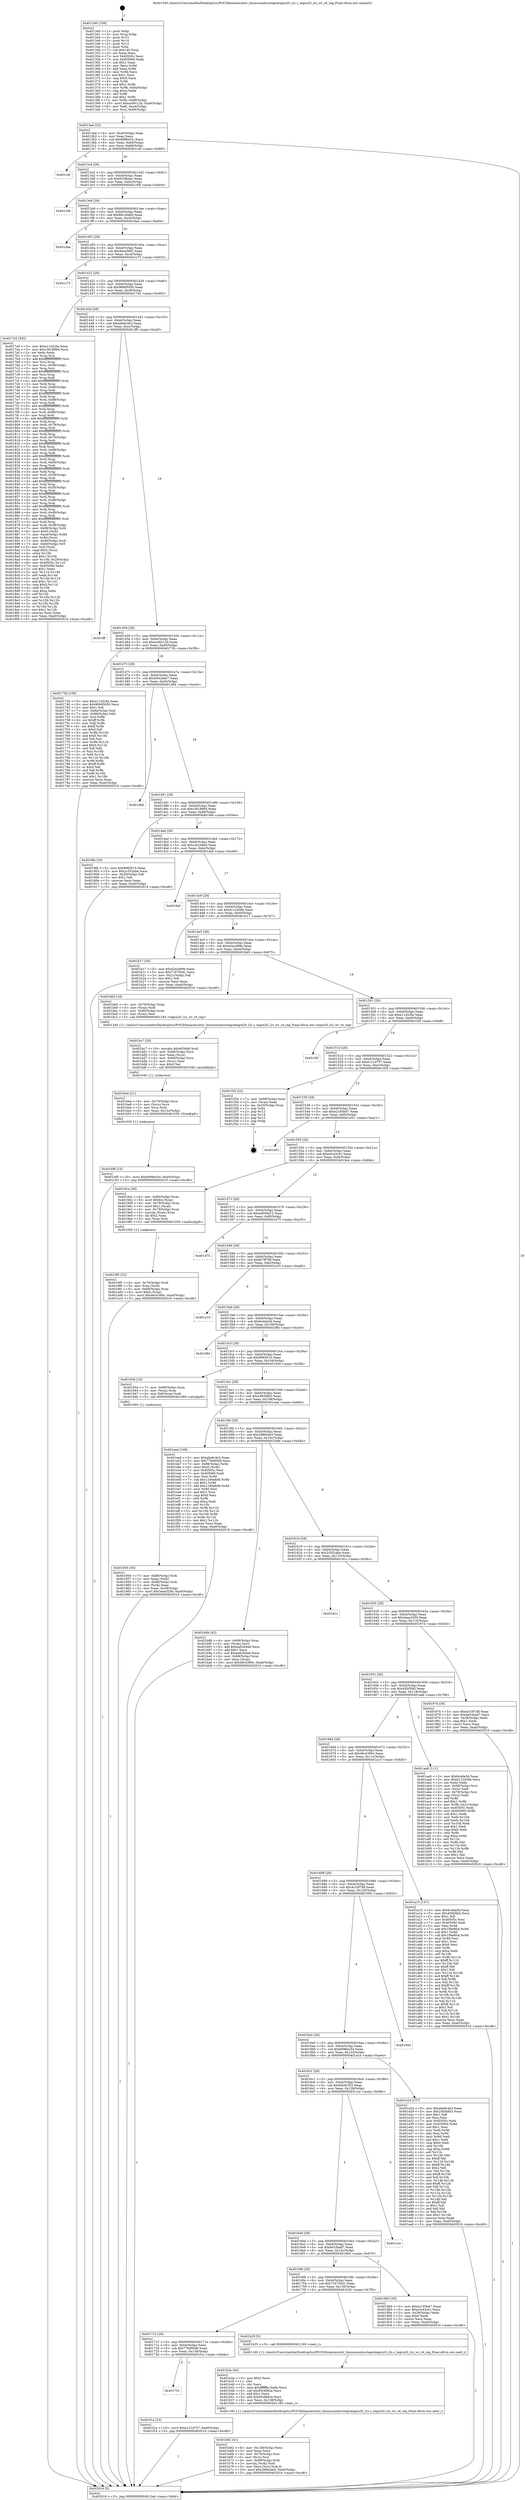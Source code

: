 digraph "0x401340" {
  label = "0x401340 (/mnt/c/Users/mathe/Desktop/tcc/POCII/binaries/extr_linuxsoundsoctegrategra20_i2s.c_tegra20_i2s_wr_rd_reg_Final-ollvm.out::main(0))"
  labelloc = "t"
  node[shape=record]

  Entry [label="",width=0.3,height=0.3,shape=circle,fillcolor=black,style=filled]
  "0x4013ad" [label="{
     0x4013ad [32]\l
     | [instrs]\l
     &nbsp;&nbsp;0x4013ad \<+6\>: mov -0xa0(%rbp),%eax\l
     &nbsp;&nbsp;0x4013b3 \<+2\>: mov %eax,%ecx\l
     &nbsp;&nbsp;0x4013b5 \<+6\>: sub $0x80f6e52c,%ecx\l
     &nbsp;&nbsp;0x4013bb \<+6\>: mov %eax,-0xb4(%rbp)\l
     &nbsp;&nbsp;0x4013c1 \<+6\>: mov %ecx,-0xb8(%rbp)\l
     &nbsp;&nbsp;0x4013c7 \<+6\>: je 0000000000401c4f \<main+0x90f\>\l
  }"]
  "0x401c4f" [label="{
     0x401c4f\l
  }", style=dashed]
  "0x4013cd" [label="{
     0x4013cd [28]\l
     | [instrs]\l
     &nbsp;&nbsp;0x4013cd \<+5\>: jmp 00000000004013d2 \<main+0x92\>\l
     &nbsp;&nbsp;0x4013d2 \<+6\>: mov -0xb4(%rbp),%eax\l
     &nbsp;&nbsp;0x4013d8 \<+5\>: sub $0x833fbdac,%eax\l
     &nbsp;&nbsp;0x4013dd \<+6\>: mov %eax,-0xbc(%rbp)\l
     &nbsp;&nbsp;0x4013e3 \<+6\>: je 0000000000401c08 \<main+0x8c8\>\l
  }"]
  Exit [label="",width=0.3,height=0.3,shape=circle,fillcolor=black,style=filled,peripheries=2]
  "0x401c08" [label="{
     0x401c08\l
  }", style=dashed]
  "0x4013e9" [label="{
     0x4013e9 [28]\l
     | [instrs]\l
     &nbsp;&nbsp;0x4013e9 \<+5\>: jmp 00000000004013ee \<main+0xae\>\l
     &nbsp;&nbsp;0x4013ee \<+6\>: mov -0xb4(%rbp),%eax\l
     &nbsp;&nbsp;0x4013f4 \<+5\>: sub $0x8bc3d4d5,%eax\l
     &nbsp;&nbsp;0x4013f9 \<+6\>: mov %eax,-0xc0(%rbp)\l
     &nbsp;&nbsp;0x4013ff \<+6\>: je 0000000000401dae \<main+0xa6e\>\l
  }"]
  "0x401731" [label="{
     0x401731\l
  }", style=dashed]
  "0x401dae" [label="{
     0x401dae\l
  }", style=dashed]
  "0x401405" [label="{
     0x401405 [28]\l
     | [instrs]\l
     &nbsp;&nbsp;0x401405 \<+5\>: jmp 000000000040140a \<main+0xca\>\l
     &nbsp;&nbsp;0x40140a \<+6\>: mov -0xb4(%rbp),%eax\l
     &nbsp;&nbsp;0x401410 \<+5\>: sub $0x8eea56f2,%eax\l
     &nbsp;&nbsp;0x401415 \<+6\>: mov %eax,-0xc4(%rbp)\l
     &nbsp;&nbsp;0x40141b \<+6\>: je 0000000000401c73 \<main+0x933\>\l
  }"]
  "0x401f1a" [label="{
     0x401f1a [15]\l
     | [instrs]\l
     &nbsp;&nbsp;0x401f1a \<+10\>: movl $0xe121d757,-0xa0(%rbp)\l
     &nbsp;&nbsp;0x401f24 \<+5\>: jmp 0000000000402016 \<main+0xcd6\>\l
  }"]
  "0x401c73" [label="{
     0x401c73\l
  }", style=dashed]
  "0x401421" [label="{
     0x401421 [28]\l
     | [instrs]\l
     &nbsp;&nbsp;0x401421 \<+5\>: jmp 0000000000401426 \<main+0xe6\>\l
     &nbsp;&nbsp;0x401426 \<+6\>: mov -0xb4(%rbp),%eax\l
     &nbsp;&nbsp;0x40142c \<+5\>: sub $0x96995050,%eax\l
     &nbsp;&nbsp;0x401431 \<+6\>: mov %eax,-0xc8(%rbp)\l
     &nbsp;&nbsp;0x401437 \<+6\>: je 00000000004017a5 \<main+0x465\>\l
  }"]
  "0x401bf9" [label="{
     0x401bf9 [15]\l
     | [instrs]\l
     &nbsp;&nbsp;0x401bf9 \<+10\>: movl $0x6096ec54,-0xa0(%rbp)\l
     &nbsp;&nbsp;0x401c03 \<+5\>: jmp 0000000000402016 \<main+0xcd6\>\l
  }"]
  "0x4017a5" [label="{
     0x4017a5 [345]\l
     | [instrs]\l
     &nbsp;&nbsp;0x4017a5 \<+5\>: mov $0xe11d22fa,%eax\l
     &nbsp;&nbsp;0x4017aa \<+5\>: mov $0xc3618994,%ecx\l
     &nbsp;&nbsp;0x4017af \<+2\>: xor %edx,%edx\l
     &nbsp;&nbsp;0x4017b1 \<+3\>: mov %rsp,%rsi\l
     &nbsp;&nbsp;0x4017b4 \<+4\>: add $0xfffffffffffffff0,%rsi\l
     &nbsp;&nbsp;0x4017b8 \<+3\>: mov %rsi,%rsp\l
     &nbsp;&nbsp;0x4017bb \<+7\>: mov %rsi,-0x98(%rbp)\l
     &nbsp;&nbsp;0x4017c2 \<+3\>: mov %rsp,%rsi\l
     &nbsp;&nbsp;0x4017c5 \<+4\>: add $0xfffffffffffffff0,%rsi\l
     &nbsp;&nbsp;0x4017c9 \<+3\>: mov %rsi,%rsp\l
     &nbsp;&nbsp;0x4017cc \<+3\>: mov %rsp,%rdi\l
     &nbsp;&nbsp;0x4017cf \<+4\>: add $0xfffffffffffffff0,%rdi\l
     &nbsp;&nbsp;0x4017d3 \<+3\>: mov %rdi,%rsp\l
     &nbsp;&nbsp;0x4017d6 \<+7\>: mov %rdi,-0x90(%rbp)\l
     &nbsp;&nbsp;0x4017dd \<+3\>: mov %rsp,%rdi\l
     &nbsp;&nbsp;0x4017e0 \<+4\>: add $0xfffffffffffffff0,%rdi\l
     &nbsp;&nbsp;0x4017e4 \<+3\>: mov %rdi,%rsp\l
     &nbsp;&nbsp;0x4017e7 \<+7\>: mov %rdi,-0x88(%rbp)\l
     &nbsp;&nbsp;0x4017ee \<+3\>: mov %rsp,%rdi\l
     &nbsp;&nbsp;0x4017f1 \<+4\>: add $0xfffffffffffffff0,%rdi\l
     &nbsp;&nbsp;0x4017f5 \<+3\>: mov %rdi,%rsp\l
     &nbsp;&nbsp;0x4017f8 \<+4\>: mov %rdi,-0x80(%rbp)\l
     &nbsp;&nbsp;0x4017fc \<+3\>: mov %rsp,%rdi\l
     &nbsp;&nbsp;0x4017ff \<+4\>: add $0xfffffffffffffff0,%rdi\l
     &nbsp;&nbsp;0x401803 \<+3\>: mov %rdi,%rsp\l
     &nbsp;&nbsp;0x401806 \<+4\>: mov %rdi,-0x78(%rbp)\l
     &nbsp;&nbsp;0x40180a \<+3\>: mov %rsp,%rdi\l
     &nbsp;&nbsp;0x40180d \<+4\>: add $0xfffffffffffffff0,%rdi\l
     &nbsp;&nbsp;0x401811 \<+3\>: mov %rdi,%rsp\l
     &nbsp;&nbsp;0x401814 \<+4\>: mov %rdi,-0x70(%rbp)\l
     &nbsp;&nbsp;0x401818 \<+3\>: mov %rsp,%rdi\l
     &nbsp;&nbsp;0x40181b \<+4\>: add $0xfffffffffffffff0,%rdi\l
     &nbsp;&nbsp;0x40181f \<+3\>: mov %rdi,%rsp\l
     &nbsp;&nbsp;0x401822 \<+4\>: mov %rdi,-0x68(%rbp)\l
     &nbsp;&nbsp;0x401826 \<+3\>: mov %rsp,%rdi\l
     &nbsp;&nbsp;0x401829 \<+4\>: add $0xfffffffffffffff0,%rdi\l
     &nbsp;&nbsp;0x40182d \<+3\>: mov %rdi,%rsp\l
     &nbsp;&nbsp;0x401830 \<+4\>: mov %rdi,-0x60(%rbp)\l
     &nbsp;&nbsp;0x401834 \<+3\>: mov %rsp,%rdi\l
     &nbsp;&nbsp;0x401837 \<+4\>: add $0xfffffffffffffff0,%rdi\l
     &nbsp;&nbsp;0x40183b \<+3\>: mov %rdi,%rsp\l
     &nbsp;&nbsp;0x40183e \<+4\>: mov %rdi,-0x58(%rbp)\l
     &nbsp;&nbsp;0x401842 \<+3\>: mov %rsp,%rdi\l
     &nbsp;&nbsp;0x401845 \<+4\>: add $0xfffffffffffffff0,%rdi\l
     &nbsp;&nbsp;0x401849 \<+3\>: mov %rdi,%rsp\l
     &nbsp;&nbsp;0x40184c \<+4\>: mov %rdi,-0x50(%rbp)\l
     &nbsp;&nbsp;0x401850 \<+3\>: mov %rsp,%rdi\l
     &nbsp;&nbsp;0x401853 \<+4\>: add $0xfffffffffffffff0,%rdi\l
     &nbsp;&nbsp;0x401857 \<+3\>: mov %rdi,%rsp\l
     &nbsp;&nbsp;0x40185a \<+4\>: mov %rdi,-0x48(%rbp)\l
     &nbsp;&nbsp;0x40185e \<+3\>: mov %rsp,%rdi\l
     &nbsp;&nbsp;0x401861 \<+4\>: add $0xfffffffffffffff0,%rdi\l
     &nbsp;&nbsp;0x401865 \<+3\>: mov %rdi,%rsp\l
     &nbsp;&nbsp;0x401868 \<+4\>: mov %rdi,-0x40(%rbp)\l
     &nbsp;&nbsp;0x40186c \<+3\>: mov %rsp,%rdi\l
     &nbsp;&nbsp;0x40186f \<+4\>: add $0xfffffffffffffff0,%rdi\l
     &nbsp;&nbsp;0x401873 \<+3\>: mov %rdi,%rsp\l
     &nbsp;&nbsp;0x401876 \<+4\>: mov %rdi,-0x38(%rbp)\l
     &nbsp;&nbsp;0x40187a \<+7\>: mov -0x98(%rbp),%rdi\l
     &nbsp;&nbsp;0x401881 \<+6\>: movl $0x0,(%rdi)\l
     &nbsp;&nbsp;0x401887 \<+7\>: mov -0xa4(%rbp),%r8d\l
     &nbsp;&nbsp;0x40188e \<+3\>: mov %r8d,(%rsi)\l
     &nbsp;&nbsp;0x401891 \<+7\>: mov -0x90(%rbp),%rdi\l
     &nbsp;&nbsp;0x401898 \<+7\>: mov -0xb0(%rbp),%r9\l
     &nbsp;&nbsp;0x40189f \<+3\>: mov %r9,(%rdi)\l
     &nbsp;&nbsp;0x4018a2 \<+3\>: cmpl $0x2,(%rsi)\l
     &nbsp;&nbsp;0x4018a5 \<+4\>: setne %r10b\l
     &nbsp;&nbsp;0x4018a9 \<+4\>: and $0x1,%r10b\l
     &nbsp;&nbsp;0x4018ad \<+4\>: mov %r10b,-0x29(%rbp)\l
     &nbsp;&nbsp;0x4018b1 \<+8\>: mov 0x40505c,%r11d\l
     &nbsp;&nbsp;0x4018b9 \<+7\>: mov 0x405060,%ebx\l
     &nbsp;&nbsp;0x4018c0 \<+3\>: sub $0x1,%edx\l
     &nbsp;&nbsp;0x4018c3 \<+3\>: mov %r11d,%r14d\l
     &nbsp;&nbsp;0x4018c6 \<+3\>: add %edx,%r14d\l
     &nbsp;&nbsp;0x4018c9 \<+4\>: imul %r14d,%r11d\l
     &nbsp;&nbsp;0x4018cd \<+4\>: and $0x1,%r11d\l
     &nbsp;&nbsp;0x4018d1 \<+4\>: cmp $0x0,%r11d\l
     &nbsp;&nbsp;0x4018d5 \<+4\>: sete %r10b\l
     &nbsp;&nbsp;0x4018d9 \<+3\>: cmp $0xa,%ebx\l
     &nbsp;&nbsp;0x4018dc \<+4\>: setl %r15b\l
     &nbsp;&nbsp;0x4018e0 \<+3\>: mov %r10b,%r12b\l
     &nbsp;&nbsp;0x4018e3 \<+3\>: and %r15b,%r12b\l
     &nbsp;&nbsp;0x4018e6 \<+3\>: xor %r15b,%r10b\l
     &nbsp;&nbsp;0x4018e9 \<+3\>: or %r10b,%r12b\l
     &nbsp;&nbsp;0x4018ec \<+4\>: test $0x1,%r12b\l
     &nbsp;&nbsp;0x4018f0 \<+3\>: cmovne %ecx,%eax\l
     &nbsp;&nbsp;0x4018f3 \<+6\>: mov %eax,-0xa0(%rbp)\l
     &nbsp;&nbsp;0x4018f9 \<+5\>: jmp 0000000000402016 \<main+0xcd6\>\l
  }"]
  "0x40143d" [label="{
     0x40143d [28]\l
     | [instrs]\l
     &nbsp;&nbsp;0x40143d \<+5\>: jmp 0000000000401442 \<main+0x102\>\l
     &nbsp;&nbsp;0x401442 \<+6\>: mov -0xb4(%rbp),%eax\l
     &nbsp;&nbsp;0x401448 \<+5\>: sub $0xabe6c4e3,%eax\l
     &nbsp;&nbsp;0x40144d \<+6\>: mov %eax,-0xcc(%rbp)\l
     &nbsp;&nbsp;0x401453 \<+6\>: je 0000000000401fff \<main+0xcbf\>\l
  }"]
  "0x401be4" [label="{
     0x401be4 [21]\l
     | [instrs]\l
     &nbsp;&nbsp;0x401be4 \<+4\>: mov -0x70(%rbp),%rcx\l
     &nbsp;&nbsp;0x401be8 \<+3\>: mov (%rcx),%rcx\l
     &nbsp;&nbsp;0x401beb \<+3\>: mov %rcx,%rdi\l
     &nbsp;&nbsp;0x401bee \<+6\>: mov %eax,-0x13c(%rbp)\l
     &nbsp;&nbsp;0x401bf4 \<+5\>: call 0000000000401030 \<free@plt\>\l
     | [calls]\l
     &nbsp;&nbsp;0x401030 \{1\} (unknown)\l
  }"]
  "0x401fff" [label="{
     0x401fff\l
  }", style=dashed]
  "0x401459" [label="{
     0x401459 [28]\l
     | [instrs]\l
     &nbsp;&nbsp;0x401459 \<+5\>: jmp 000000000040145e \<main+0x11e\>\l
     &nbsp;&nbsp;0x40145e \<+6\>: mov -0xb4(%rbp),%eax\l
     &nbsp;&nbsp;0x401464 \<+5\>: sub $0xacd0c12b,%eax\l
     &nbsp;&nbsp;0x401469 \<+6\>: mov %eax,-0xd0(%rbp)\l
     &nbsp;&nbsp;0x40146f \<+6\>: je 000000000040173b \<main+0x3fb\>\l
  }"]
  "0x401bc7" [label="{
     0x401bc7 [29]\l
     | [instrs]\l
     &nbsp;&nbsp;0x401bc7 \<+10\>: movabs $0x4030d6,%rdi\l
     &nbsp;&nbsp;0x401bd1 \<+4\>: mov -0x60(%rbp),%rcx\l
     &nbsp;&nbsp;0x401bd5 \<+2\>: mov %eax,(%rcx)\l
     &nbsp;&nbsp;0x401bd7 \<+4\>: mov -0x60(%rbp),%rcx\l
     &nbsp;&nbsp;0x401bdb \<+2\>: mov (%rcx),%esi\l
     &nbsp;&nbsp;0x401bdd \<+2\>: mov $0x0,%al\l
     &nbsp;&nbsp;0x401bdf \<+5\>: call 0000000000401040 \<printf@plt\>\l
     | [calls]\l
     &nbsp;&nbsp;0x401040 \{1\} (unknown)\l
  }"]
  "0x40173b" [label="{
     0x40173b [106]\l
     | [instrs]\l
     &nbsp;&nbsp;0x40173b \<+5\>: mov $0xe11d22fa,%eax\l
     &nbsp;&nbsp;0x401740 \<+5\>: mov $0x96995050,%ecx\l
     &nbsp;&nbsp;0x401745 \<+2\>: mov $0x1,%dl\l
     &nbsp;&nbsp;0x401747 \<+7\>: mov -0x9a(%rbp),%sil\l
     &nbsp;&nbsp;0x40174e \<+7\>: mov -0x99(%rbp),%dil\l
     &nbsp;&nbsp;0x401755 \<+3\>: mov %sil,%r8b\l
     &nbsp;&nbsp;0x401758 \<+4\>: xor $0xff,%r8b\l
     &nbsp;&nbsp;0x40175c \<+3\>: mov %dil,%r9b\l
     &nbsp;&nbsp;0x40175f \<+4\>: xor $0xff,%r9b\l
     &nbsp;&nbsp;0x401763 \<+3\>: xor $0x0,%dl\l
     &nbsp;&nbsp;0x401766 \<+3\>: mov %r8b,%r10b\l
     &nbsp;&nbsp;0x401769 \<+4\>: and $0x0,%r10b\l
     &nbsp;&nbsp;0x40176d \<+3\>: and %dl,%sil\l
     &nbsp;&nbsp;0x401770 \<+3\>: mov %r9b,%r11b\l
     &nbsp;&nbsp;0x401773 \<+4\>: and $0x0,%r11b\l
     &nbsp;&nbsp;0x401777 \<+3\>: and %dl,%dil\l
     &nbsp;&nbsp;0x40177a \<+3\>: or %sil,%r10b\l
     &nbsp;&nbsp;0x40177d \<+3\>: or %dil,%r11b\l
     &nbsp;&nbsp;0x401780 \<+3\>: xor %r11b,%r10b\l
     &nbsp;&nbsp;0x401783 \<+3\>: or %r9b,%r8b\l
     &nbsp;&nbsp;0x401786 \<+4\>: xor $0xff,%r8b\l
     &nbsp;&nbsp;0x40178a \<+3\>: or $0x0,%dl\l
     &nbsp;&nbsp;0x40178d \<+3\>: and %dl,%r8b\l
     &nbsp;&nbsp;0x401790 \<+3\>: or %r8b,%r10b\l
     &nbsp;&nbsp;0x401793 \<+4\>: test $0x1,%r10b\l
     &nbsp;&nbsp;0x401797 \<+3\>: cmovne %ecx,%eax\l
     &nbsp;&nbsp;0x40179a \<+6\>: mov %eax,-0xa0(%rbp)\l
     &nbsp;&nbsp;0x4017a0 \<+5\>: jmp 0000000000402016 \<main+0xcd6\>\l
  }"]
  "0x401475" [label="{
     0x401475 [28]\l
     | [instrs]\l
     &nbsp;&nbsp;0x401475 \<+5\>: jmp 000000000040147a \<main+0x13a\>\l
     &nbsp;&nbsp;0x40147a \<+6\>: mov -0xb4(%rbp),%eax\l
     &nbsp;&nbsp;0x401480 \<+5\>: sub $0xb942dee7,%eax\l
     &nbsp;&nbsp;0x401485 \<+6\>: mov %eax,-0xd4(%rbp)\l
     &nbsp;&nbsp;0x40148b \<+6\>: je 0000000000401d84 \<main+0xa44\>\l
  }"]
  "0x402016" [label="{
     0x402016 [5]\l
     | [instrs]\l
     &nbsp;&nbsp;0x402016 \<+5\>: jmp 00000000004013ad \<main+0x6d\>\l
  }"]
  "0x401340" [label="{
     0x401340 [109]\l
     | [instrs]\l
     &nbsp;&nbsp;0x401340 \<+1\>: push %rbp\l
     &nbsp;&nbsp;0x401341 \<+3\>: mov %rsp,%rbp\l
     &nbsp;&nbsp;0x401344 \<+2\>: push %r15\l
     &nbsp;&nbsp;0x401346 \<+2\>: push %r14\l
     &nbsp;&nbsp;0x401348 \<+2\>: push %r12\l
     &nbsp;&nbsp;0x40134a \<+1\>: push %rbx\l
     &nbsp;&nbsp;0x40134b \<+7\>: sub $0x140,%rsp\l
     &nbsp;&nbsp;0x401352 \<+2\>: xor %eax,%eax\l
     &nbsp;&nbsp;0x401354 \<+7\>: mov 0x40505c,%ecx\l
     &nbsp;&nbsp;0x40135b \<+7\>: mov 0x405060,%edx\l
     &nbsp;&nbsp;0x401362 \<+3\>: sub $0x1,%eax\l
     &nbsp;&nbsp;0x401365 \<+3\>: mov %ecx,%r8d\l
     &nbsp;&nbsp;0x401368 \<+3\>: add %eax,%r8d\l
     &nbsp;&nbsp;0x40136b \<+4\>: imul %r8d,%ecx\l
     &nbsp;&nbsp;0x40136f \<+3\>: and $0x1,%ecx\l
     &nbsp;&nbsp;0x401372 \<+3\>: cmp $0x0,%ecx\l
     &nbsp;&nbsp;0x401375 \<+4\>: sete %r9b\l
     &nbsp;&nbsp;0x401379 \<+4\>: and $0x1,%r9b\l
     &nbsp;&nbsp;0x40137d \<+7\>: mov %r9b,-0x9a(%rbp)\l
     &nbsp;&nbsp;0x401384 \<+3\>: cmp $0xa,%edx\l
     &nbsp;&nbsp;0x401387 \<+4\>: setl %r9b\l
     &nbsp;&nbsp;0x40138b \<+4\>: and $0x1,%r9b\l
     &nbsp;&nbsp;0x40138f \<+7\>: mov %r9b,-0x99(%rbp)\l
     &nbsp;&nbsp;0x401396 \<+10\>: movl $0xacd0c12b,-0xa0(%rbp)\l
     &nbsp;&nbsp;0x4013a0 \<+6\>: mov %edi,-0xa4(%rbp)\l
     &nbsp;&nbsp;0x4013a6 \<+7\>: mov %rsi,-0xb0(%rbp)\l
  }"]
  "0x401b62" [label="{
     0x401b62 [41]\l
     | [instrs]\l
     &nbsp;&nbsp;0x401b62 \<+6\>: mov -0x138(%rbp),%ecx\l
     &nbsp;&nbsp;0x401b68 \<+3\>: imul %eax,%ecx\l
     &nbsp;&nbsp;0x401b6b \<+4\>: mov -0x70(%rbp),%rsi\l
     &nbsp;&nbsp;0x401b6f \<+3\>: mov (%rsi),%rsi\l
     &nbsp;&nbsp;0x401b72 \<+4\>: mov -0x68(%rbp),%rdi\l
     &nbsp;&nbsp;0x401b76 \<+3\>: movslq (%rdi),%rdi\l
     &nbsp;&nbsp;0x401b79 \<+3\>: mov %ecx,(%rsi,%rdi,4)\l
     &nbsp;&nbsp;0x401b7c \<+10\>: movl $0x2686cbe5,-0xa0(%rbp)\l
     &nbsp;&nbsp;0x401b86 \<+5\>: jmp 0000000000402016 \<main+0xcd6\>\l
  }"]
  "0x401b3a" [label="{
     0x401b3a [40]\l
     | [instrs]\l
     &nbsp;&nbsp;0x401b3a \<+5\>: mov $0x2,%ecx\l
     &nbsp;&nbsp;0x401b3f \<+1\>: cltd\l
     &nbsp;&nbsp;0x401b40 \<+2\>: idiv %ecx\l
     &nbsp;&nbsp;0x401b42 \<+6\>: imul $0xfffffffe,%edx,%ecx\l
     &nbsp;&nbsp;0x401b48 \<+6\>: sub $0x85c6bf2a,%ecx\l
     &nbsp;&nbsp;0x401b4e \<+3\>: add $0x1,%ecx\l
     &nbsp;&nbsp;0x401b51 \<+6\>: add $0x85c6bf2a,%ecx\l
     &nbsp;&nbsp;0x401b57 \<+6\>: mov %ecx,-0x138(%rbp)\l
     &nbsp;&nbsp;0x401b5d \<+5\>: call 0000000000401160 \<next_i\>\l
     | [calls]\l
     &nbsp;&nbsp;0x401160 \{1\} (/mnt/c/Users/mathe/Desktop/tcc/POCII/binaries/extr_linuxsoundsoctegrategra20_i2s.c_tegra20_i2s_wr_rd_reg_Final-ollvm.out::next_i)\l
  }"]
  "0x401d84" [label="{
     0x401d84\l
  }", style=dashed]
  "0x401491" [label="{
     0x401491 [28]\l
     | [instrs]\l
     &nbsp;&nbsp;0x401491 \<+5\>: jmp 0000000000401496 \<main+0x156\>\l
     &nbsp;&nbsp;0x401496 \<+6\>: mov -0xb4(%rbp),%eax\l
     &nbsp;&nbsp;0x40149c \<+5\>: sub $0xc3618994,%eax\l
     &nbsp;&nbsp;0x4014a1 \<+6\>: mov %eax,-0xd8(%rbp)\l
     &nbsp;&nbsp;0x4014a7 \<+6\>: je 00000000004018fe \<main+0x5be\>\l
  }"]
  "0x401715" [label="{
     0x401715 [28]\l
     | [instrs]\l
     &nbsp;&nbsp;0x401715 \<+5\>: jmp 000000000040171a \<main+0x3da\>\l
     &nbsp;&nbsp;0x40171a \<+6\>: mov -0xb4(%rbp),%eax\l
     &nbsp;&nbsp;0x401720 \<+5\>: sub $0x778d95d9,%eax\l
     &nbsp;&nbsp;0x401725 \<+6\>: mov %eax,-0x134(%rbp)\l
     &nbsp;&nbsp;0x40172b \<+6\>: je 0000000000401f1a \<main+0xbda\>\l
  }"]
  "0x4018fe" [label="{
     0x4018fe [30]\l
     | [instrs]\l
     &nbsp;&nbsp;0x4018fe \<+5\>: mov $0x9065015,%eax\l
     &nbsp;&nbsp;0x401903 \<+5\>: mov $0x2c552abe,%ecx\l
     &nbsp;&nbsp;0x401908 \<+3\>: mov -0x29(%rbp),%dl\l
     &nbsp;&nbsp;0x40190b \<+3\>: test $0x1,%dl\l
     &nbsp;&nbsp;0x40190e \<+3\>: cmovne %ecx,%eax\l
     &nbsp;&nbsp;0x401911 \<+6\>: mov %eax,-0xa0(%rbp)\l
     &nbsp;&nbsp;0x401917 \<+5\>: jmp 0000000000402016 \<main+0xcd6\>\l
  }"]
  "0x4014ad" [label="{
     0x4014ad [28]\l
     | [instrs]\l
     &nbsp;&nbsp;0x4014ad \<+5\>: jmp 00000000004014b2 \<main+0x172\>\l
     &nbsp;&nbsp;0x4014b2 \<+6\>: mov -0xb4(%rbp),%eax\l
     &nbsp;&nbsp;0x4014b8 \<+5\>: sub $0xc4e246e0,%eax\l
     &nbsp;&nbsp;0x4014bd \<+6\>: mov %eax,-0xdc(%rbp)\l
     &nbsp;&nbsp;0x4014c3 \<+6\>: je 0000000000401fa9 \<main+0xc69\>\l
  }"]
  "0x401b35" [label="{
     0x401b35 [5]\l
     | [instrs]\l
     &nbsp;&nbsp;0x401b35 \<+5\>: call 0000000000401160 \<next_i\>\l
     | [calls]\l
     &nbsp;&nbsp;0x401160 \{1\} (/mnt/c/Users/mathe/Desktop/tcc/POCII/binaries/extr_linuxsoundsoctegrategra20_i2s.c_tegra20_i2s_wr_rd_reg_Final-ollvm.out::next_i)\l
  }"]
  "0x401fa9" [label="{
     0x401fa9\l
  }", style=dashed]
  "0x4014c9" [label="{
     0x4014c9 [28]\l
     | [instrs]\l
     &nbsp;&nbsp;0x4014c9 \<+5\>: jmp 00000000004014ce \<main+0x18e\>\l
     &nbsp;&nbsp;0x4014ce \<+6\>: mov -0xb4(%rbp),%eax\l
     &nbsp;&nbsp;0x4014d4 \<+5\>: sub $0xd112438e,%eax\l
     &nbsp;&nbsp;0x4014d9 \<+6\>: mov %eax,-0xe0(%rbp)\l
     &nbsp;&nbsp;0x4014df \<+6\>: je 0000000000401b17 \<main+0x7d7\>\l
  }"]
  "0x4019f5" [label="{
     0x4019f5 [32]\l
     | [instrs]\l
     &nbsp;&nbsp;0x4019f5 \<+4\>: mov -0x70(%rbp),%rdi\l
     &nbsp;&nbsp;0x4019f9 \<+3\>: mov %rax,(%rdi)\l
     &nbsp;&nbsp;0x4019fc \<+4\>: mov -0x68(%rbp),%rax\l
     &nbsp;&nbsp;0x401a00 \<+6\>: movl $0x0,(%rax)\l
     &nbsp;&nbsp;0x401a06 \<+10\>: movl $0x46c4390c,-0xa0(%rbp)\l
     &nbsp;&nbsp;0x401a10 \<+5\>: jmp 0000000000402016 \<main+0xcd6\>\l
  }"]
  "0x401b17" [label="{
     0x401b17 [30]\l
     | [instrs]\l
     &nbsp;&nbsp;0x401b17 \<+5\>: mov $0xd2ecd99e,%eax\l
     &nbsp;&nbsp;0x401b1c \<+5\>: mov $0x716703d1,%ecx\l
     &nbsp;&nbsp;0x401b21 \<+3\>: mov -0x21(%rbp),%dl\l
     &nbsp;&nbsp;0x401b24 \<+3\>: test $0x1,%dl\l
     &nbsp;&nbsp;0x401b27 \<+3\>: cmovne %ecx,%eax\l
     &nbsp;&nbsp;0x401b2a \<+6\>: mov %eax,-0xa0(%rbp)\l
     &nbsp;&nbsp;0x401b30 \<+5\>: jmp 0000000000402016 \<main+0xcd6\>\l
  }"]
  "0x4014e5" [label="{
     0x4014e5 [28]\l
     | [instrs]\l
     &nbsp;&nbsp;0x4014e5 \<+5\>: jmp 00000000004014ea \<main+0x1aa\>\l
     &nbsp;&nbsp;0x4014ea \<+6\>: mov -0xb4(%rbp),%eax\l
     &nbsp;&nbsp;0x4014f0 \<+5\>: sub $0xd2ecd99e,%eax\l
     &nbsp;&nbsp;0x4014f5 \<+6\>: mov %eax,-0xe4(%rbp)\l
     &nbsp;&nbsp;0x4014fb \<+6\>: je 0000000000401bb5 \<main+0x875\>\l
  }"]
  "0x4016f9" [label="{
     0x4016f9 [28]\l
     | [instrs]\l
     &nbsp;&nbsp;0x4016f9 \<+5\>: jmp 00000000004016fe \<main+0x3be\>\l
     &nbsp;&nbsp;0x4016fe \<+6\>: mov -0xb4(%rbp),%eax\l
     &nbsp;&nbsp;0x401704 \<+5\>: sub $0x716703d1,%eax\l
     &nbsp;&nbsp;0x401709 \<+6\>: mov %eax,-0x130(%rbp)\l
     &nbsp;&nbsp;0x40170f \<+6\>: je 0000000000401b35 \<main+0x7f5\>\l
  }"]
  "0x401bb5" [label="{
     0x401bb5 [18]\l
     | [instrs]\l
     &nbsp;&nbsp;0x401bb5 \<+4\>: mov -0x70(%rbp),%rax\l
     &nbsp;&nbsp;0x401bb9 \<+3\>: mov (%rax),%rdi\l
     &nbsp;&nbsp;0x401bbc \<+4\>: mov -0x80(%rbp),%rax\l
     &nbsp;&nbsp;0x401bc0 \<+2\>: mov (%rax),%esi\l
     &nbsp;&nbsp;0x401bc2 \<+5\>: call 0000000000401240 \<tegra20_i2s_wr_rd_reg\>\l
     | [calls]\l
     &nbsp;&nbsp;0x401240 \{1\} (/mnt/c/Users/mathe/Desktop/tcc/POCII/binaries/extr_linuxsoundsoctegrategra20_i2s.c_tegra20_i2s_wr_rd_reg_Final-ollvm.out::tegra20_i2s_wr_rd_reg)\l
  }"]
  "0x401501" [label="{
     0x401501 [28]\l
     | [instrs]\l
     &nbsp;&nbsp;0x401501 \<+5\>: jmp 0000000000401506 \<main+0x1c6\>\l
     &nbsp;&nbsp;0x401506 \<+6\>: mov -0xb4(%rbp),%eax\l
     &nbsp;&nbsp;0x40150c \<+5\>: sub $0xe11d22fa,%eax\l
     &nbsp;&nbsp;0x401511 \<+6\>: mov %eax,-0xe8(%rbp)\l
     &nbsp;&nbsp;0x401517 \<+6\>: je 0000000000401f3f \<main+0xbff\>\l
  }"]
  "0x4019b0" [label="{
     0x4019b0 [30]\l
     | [instrs]\l
     &nbsp;&nbsp;0x4019b0 \<+5\>: mov $0xe2193bd7,%eax\l
     &nbsp;&nbsp;0x4019b5 \<+5\>: mov $0xe3c43c01,%ecx\l
     &nbsp;&nbsp;0x4019ba \<+3\>: mov -0x28(%rbp),%edx\l
     &nbsp;&nbsp;0x4019bd \<+3\>: cmp $0x0,%edx\l
     &nbsp;&nbsp;0x4019c0 \<+3\>: cmove %ecx,%eax\l
     &nbsp;&nbsp;0x4019c3 \<+6\>: mov %eax,-0xa0(%rbp)\l
     &nbsp;&nbsp;0x4019c9 \<+5\>: jmp 0000000000402016 \<main+0xcd6\>\l
  }"]
  "0x401f3f" [label="{
     0x401f3f\l
  }", style=dashed]
  "0x40151d" [label="{
     0x40151d [28]\l
     | [instrs]\l
     &nbsp;&nbsp;0x40151d \<+5\>: jmp 0000000000401522 \<main+0x1e2\>\l
     &nbsp;&nbsp;0x401522 \<+6\>: mov -0xb4(%rbp),%eax\l
     &nbsp;&nbsp;0x401528 \<+5\>: sub $0xe121d757,%eax\l
     &nbsp;&nbsp;0x40152d \<+6\>: mov %eax,-0xec(%rbp)\l
     &nbsp;&nbsp;0x401533 \<+6\>: je 0000000000401f29 \<main+0xbe9\>\l
  }"]
  "0x4016dd" [label="{
     0x4016dd [28]\l
     | [instrs]\l
     &nbsp;&nbsp;0x4016dd \<+5\>: jmp 00000000004016e2 \<main+0x3a2\>\l
     &nbsp;&nbsp;0x4016e2 \<+6\>: mov -0xb4(%rbp),%eax\l
     &nbsp;&nbsp;0x4016e8 \<+5\>: sub $0x6e53bad7,%eax\l
     &nbsp;&nbsp;0x4016ed \<+6\>: mov %eax,-0x12c(%rbp)\l
     &nbsp;&nbsp;0x4016f3 \<+6\>: je 00000000004019b0 \<main+0x670\>\l
  }"]
  "0x401f29" [label="{
     0x401f29 [22]\l
     | [instrs]\l
     &nbsp;&nbsp;0x401f29 \<+7\>: mov -0x98(%rbp),%rax\l
     &nbsp;&nbsp;0x401f30 \<+2\>: mov (%rax),%eax\l
     &nbsp;&nbsp;0x401f32 \<+4\>: lea -0x20(%rbp),%rsp\l
     &nbsp;&nbsp;0x401f36 \<+1\>: pop %rbx\l
     &nbsp;&nbsp;0x401f37 \<+2\>: pop %r12\l
     &nbsp;&nbsp;0x401f39 \<+2\>: pop %r14\l
     &nbsp;&nbsp;0x401f3b \<+2\>: pop %r15\l
     &nbsp;&nbsp;0x401f3d \<+1\>: pop %rbp\l
     &nbsp;&nbsp;0x401f3e \<+1\>: ret\l
  }"]
  "0x401539" [label="{
     0x401539 [28]\l
     | [instrs]\l
     &nbsp;&nbsp;0x401539 \<+5\>: jmp 000000000040153e \<main+0x1fe\>\l
     &nbsp;&nbsp;0x40153e \<+6\>: mov -0xb4(%rbp),%eax\l
     &nbsp;&nbsp;0x401544 \<+5\>: sub $0xe2193bd7,%eax\l
     &nbsp;&nbsp;0x401549 \<+6\>: mov %eax,-0xf0(%rbp)\l
     &nbsp;&nbsp;0x40154f \<+6\>: je 0000000000401e01 \<main+0xac1\>\l
  }"]
  "0x401cce" [label="{
     0x401cce\l
  }", style=dashed]
  "0x401e01" [label="{
     0x401e01\l
  }", style=dashed]
  "0x401555" [label="{
     0x401555 [28]\l
     | [instrs]\l
     &nbsp;&nbsp;0x401555 \<+5\>: jmp 000000000040155a \<main+0x21a\>\l
     &nbsp;&nbsp;0x40155a \<+6\>: mov -0xb4(%rbp),%eax\l
     &nbsp;&nbsp;0x401560 \<+5\>: sub $0xe3c43c01,%eax\l
     &nbsp;&nbsp;0x401565 \<+6\>: mov %eax,-0xf4(%rbp)\l
     &nbsp;&nbsp;0x40156b \<+6\>: je 00000000004019ce \<main+0x68e\>\l
  }"]
  "0x4016c1" [label="{
     0x4016c1 [28]\l
     | [instrs]\l
     &nbsp;&nbsp;0x4016c1 \<+5\>: jmp 00000000004016c6 \<main+0x386\>\l
     &nbsp;&nbsp;0x4016c6 \<+6\>: mov -0xb4(%rbp),%eax\l
     &nbsp;&nbsp;0x4016cc \<+5\>: sub $0x6dc81f53,%eax\l
     &nbsp;&nbsp;0x4016d1 \<+6\>: mov %eax,-0x128(%rbp)\l
     &nbsp;&nbsp;0x4016d7 \<+6\>: je 0000000000401cce \<main+0x98e\>\l
  }"]
  "0x4019ce" [label="{
     0x4019ce [39]\l
     | [instrs]\l
     &nbsp;&nbsp;0x4019ce \<+4\>: mov -0x80(%rbp),%rax\l
     &nbsp;&nbsp;0x4019d2 \<+6\>: movl $0x64,(%rax)\l
     &nbsp;&nbsp;0x4019d8 \<+4\>: mov -0x78(%rbp),%rax\l
     &nbsp;&nbsp;0x4019dc \<+6\>: movl $0x1,(%rax)\l
     &nbsp;&nbsp;0x4019e2 \<+4\>: mov -0x78(%rbp),%rax\l
     &nbsp;&nbsp;0x4019e6 \<+3\>: movslq (%rax),%rax\l
     &nbsp;&nbsp;0x4019e9 \<+4\>: shl $0x2,%rax\l
     &nbsp;&nbsp;0x4019ed \<+3\>: mov %rax,%rdi\l
     &nbsp;&nbsp;0x4019f0 \<+5\>: call 0000000000401050 \<malloc@plt\>\l
     | [calls]\l
     &nbsp;&nbsp;0x401050 \{1\} (unknown)\l
  }"]
  "0x401571" [label="{
     0x401571 [28]\l
     | [instrs]\l
     &nbsp;&nbsp;0x401571 \<+5\>: jmp 0000000000401576 \<main+0x236\>\l
     &nbsp;&nbsp;0x401576 \<+6\>: mov -0xb4(%rbp),%eax\l
     &nbsp;&nbsp;0x40157c \<+5\>: sub $0xed056d12,%eax\l
     &nbsp;&nbsp;0x401581 \<+6\>: mov %eax,-0xf8(%rbp)\l
     &nbsp;&nbsp;0x401587 \<+6\>: je 0000000000401d75 \<main+0xa35\>\l
  }"]
  "0x401e24" [label="{
     0x401e24 [137]\l
     | [instrs]\l
     &nbsp;&nbsp;0x401e24 \<+5\>: mov $0xabe6c4e3,%eax\l
     &nbsp;&nbsp;0x401e29 \<+5\>: mov $0x2493bfb3,%ecx\l
     &nbsp;&nbsp;0x401e2e \<+2\>: mov $0x1,%dl\l
     &nbsp;&nbsp;0x401e30 \<+2\>: xor %esi,%esi\l
     &nbsp;&nbsp;0x401e32 \<+7\>: mov 0x40505c,%edi\l
     &nbsp;&nbsp;0x401e39 \<+8\>: mov 0x405060,%r8d\l
     &nbsp;&nbsp;0x401e41 \<+3\>: sub $0x1,%esi\l
     &nbsp;&nbsp;0x401e44 \<+3\>: mov %edi,%r9d\l
     &nbsp;&nbsp;0x401e47 \<+3\>: add %esi,%r9d\l
     &nbsp;&nbsp;0x401e4a \<+4\>: imul %r9d,%edi\l
     &nbsp;&nbsp;0x401e4e \<+3\>: and $0x1,%edi\l
     &nbsp;&nbsp;0x401e51 \<+3\>: cmp $0x0,%edi\l
     &nbsp;&nbsp;0x401e54 \<+4\>: sete %r10b\l
     &nbsp;&nbsp;0x401e58 \<+4\>: cmp $0xa,%r8d\l
     &nbsp;&nbsp;0x401e5c \<+4\>: setl %r11b\l
     &nbsp;&nbsp;0x401e60 \<+3\>: mov %r10b,%bl\l
     &nbsp;&nbsp;0x401e63 \<+3\>: xor $0xff,%bl\l
     &nbsp;&nbsp;0x401e66 \<+3\>: mov %r11b,%r14b\l
     &nbsp;&nbsp;0x401e69 \<+4\>: xor $0xff,%r14b\l
     &nbsp;&nbsp;0x401e6d \<+3\>: xor $0x1,%dl\l
     &nbsp;&nbsp;0x401e70 \<+3\>: mov %bl,%r15b\l
     &nbsp;&nbsp;0x401e73 \<+4\>: and $0xff,%r15b\l
     &nbsp;&nbsp;0x401e77 \<+3\>: and %dl,%r10b\l
     &nbsp;&nbsp;0x401e7a \<+3\>: mov %r14b,%r12b\l
     &nbsp;&nbsp;0x401e7d \<+4\>: and $0xff,%r12b\l
     &nbsp;&nbsp;0x401e81 \<+3\>: and %dl,%r11b\l
     &nbsp;&nbsp;0x401e84 \<+3\>: or %r10b,%r15b\l
     &nbsp;&nbsp;0x401e87 \<+3\>: or %r11b,%r12b\l
     &nbsp;&nbsp;0x401e8a \<+3\>: xor %r12b,%r15b\l
     &nbsp;&nbsp;0x401e8d \<+3\>: or %r14b,%bl\l
     &nbsp;&nbsp;0x401e90 \<+3\>: xor $0xff,%bl\l
     &nbsp;&nbsp;0x401e93 \<+3\>: or $0x1,%dl\l
     &nbsp;&nbsp;0x401e96 \<+2\>: and %dl,%bl\l
     &nbsp;&nbsp;0x401e98 \<+3\>: or %bl,%r15b\l
     &nbsp;&nbsp;0x401e9b \<+4\>: test $0x1,%r15b\l
     &nbsp;&nbsp;0x401e9f \<+3\>: cmovne %ecx,%eax\l
     &nbsp;&nbsp;0x401ea2 \<+6\>: mov %eax,-0xa0(%rbp)\l
     &nbsp;&nbsp;0x401ea8 \<+5\>: jmp 0000000000402016 \<main+0xcd6\>\l
  }"]
  "0x401d75" [label="{
     0x401d75\l
  }", style=dashed]
  "0x40158d" [label="{
     0x40158d [28]\l
     | [instrs]\l
     &nbsp;&nbsp;0x40158d \<+5\>: jmp 0000000000401592 \<main+0x252\>\l
     &nbsp;&nbsp;0x401592 \<+6\>: mov -0xb4(%rbp),%eax\l
     &nbsp;&nbsp;0x401598 \<+5\>: sub $0xfe7ff788,%eax\l
     &nbsp;&nbsp;0x40159d \<+6\>: mov %eax,-0xfc(%rbp)\l
     &nbsp;&nbsp;0x4015a3 \<+6\>: je 0000000000401e10 \<main+0xad0\>\l
  }"]
  "0x4016a5" [label="{
     0x4016a5 [28]\l
     | [instrs]\l
     &nbsp;&nbsp;0x4016a5 \<+5\>: jmp 00000000004016aa \<main+0x36a\>\l
     &nbsp;&nbsp;0x4016aa \<+6\>: mov -0xb4(%rbp),%eax\l
     &nbsp;&nbsp;0x4016b0 \<+5\>: sub $0x6096ec54,%eax\l
     &nbsp;&nbsp;0x4016b5 \<+6\>: mov %eax,-0x124(%rbp)\l
     &nbsp;&nbsp;0x4016bb \<+6\>: je 0000000000401e24 \<main+0xae4\>\l
  }"]
  "0x401e10" [label="{
     0x401e10\l
  }", style=dashed]
  "0x4015a9" [label="{
     0x4015a9 [28]\l
     | [instrs]\l
     &nbsp;&nbsp;0x4015a9 \<+5\>: jmp 00000000004015ae \<main+0x26e\>\l
     &nbsp;&nbsp;0x4015ae \<+6\>: mov -0xb4(%rbp),%eax\l
     &nbsp;&nbsp;0x4015b4 \<+5\>: sub $0x6c4da5d,%eax\l
     &nbsp;&nbsp;0x4015b9 \<+6\>: mov %eax,-0x100(%rbp)\l
     &nbsp;&nbsp;0x4015bf \<+6\>: je 0000000000401f84 \<main+0xc44\>\l
  }"]
  "0x401992" [label="{
     0x401992\l
  }", style=dashed]
  "0x401f84" [label="{
     0x401f84\l
  }", style=dashed]
  "0x4015c5" [label="{
     0x4015c5 [28]\l
     | [instrs]\l
     &nbsp;&nbsp;0x4015c5 \<+5\>: jmp 00000000004015ca \<main+0x28a\>\l
     &nbsp;&nbsp;0x4015ca \<+6\>: mov -0xb4(%rbp),%eax\l
     &nbsp;&nbsp;0x4015d0 \<+5\>: sub $0x9065015,%eax\l
     &nbsp;&nbsp;0x4015d5 \<+6\>: mov %eax,-0x104(%rbp)\l
     &nbsp;&nbsp;0x4015db \<+6\>: je 000000000040193d \<main+0x5fd\>\l
  }"]
  "0x401689" [label="{
     0x401689 [28]\l
     | [instrs]\l
     &nbsp;&nbsp;0x401689 \<+5\>: jmp 000000000040168e \<main+0x34e\>\l
     &nbsp;&nbsp;0x40168e \<+6\>: mov -0xb4(%rbp),%eax\l
     &nbsp;&nbsp;0x401694 \<+5\>: sub $0x4c33f7d8,%eax\l
     &nbsp;&nbsp;0x401699 \<+6\>: mov %eax,-0x120(%rbp)\l
     &nbsp;&nbsp;0x40169f \<+6\>: je 0000000000401992 \<main+0x652\>\l
  }"]
  "0x40193d" [label="{
     0x40193d [19]\l
     | [instrs]\l
     &nbsp;&nbsp;0x40193d \<+7\>: mov -0x90(%rbp),%rax\l
     &nbsp;&nbsp;0x401944 \<+3\>: mov (%rax),%rax\l
     &nbsp;&nbsp;0x401947 \<+4\>: mov 0x8(%rax),%rdi\l
     &nbsp;&nbsp;0x40194b \<+5\>: call 0000000000401060 \<atoi@plt\>\l
     | [calls]\l
     &nbsp;&nbsp;0x401060 \{1\} (unknown)\l
  }"]
  "0x4015e1" [label="{
     0x4015e1 [28]\l
     | [instrs]\l
     &nbsp;&nbsp;0x4015e1 \<+5\>: jmp 00000000004015e6 \<main+0x2a6\>\l
     &nbsp;&nbsp;0x4015e6 \<+6\>: mov -0xb4(%rbp),%eax\l
     &nbsp;&nbsp;0x4015ec \<+5\>: sub $0x2493bfb3,%eax\l
     &nbsp;&nbsp;0x4015f1 \<+6\>: mov %eax,-0x108(%rbp)\l
     &nbsp;&nbsp;0x4015f7 \<+6\>: je 0000000000401ead \<main+0xb6d\>\l
  }"]
  "0x401950" [label="{
     0x401950 [36]\l
     | [instrs]\l
     &nbsp;&nbsp;0x401950 \<+7\>: mov -0x88(%rbp),%rdi\l
     &nbsp;&nbsp;0x401957 \<+2\>: mov %eax,(%rdi)\l
     &nbsp;&nbsp;0x401959 \<+7\>: mov -0x88(%rbp),%rdi\l
     &nbsp;&nbsp;0x401960 \<+2\>: mov (%rdi),%eax\l
     &nbsp;&nbsp;0x401962 \<+3\>: mov %eax,-0x28(%rbp)\l
     &nbsp;&nbsp;0x401965 \<+10\>: movl $0x3aae3200,-0xa0(%rbp)\l
     &nbsp;&nbsp;0x40196f \<+5\>: jmp 0000000000402016 \<main+0xcd6\>\l
  }"]
  "0x401a15" [label="{
     0x401a15 [147]\l
     | [instrs]\l
     &nbsp;&nbsp;0x401a15 \<+5\>: mov $0x6c4da5d,%eax\l
     &nbsp;&nbsp;0x401a1a \<+5\>: mov $0x45fd3fa5,%ecx\l
     &nbsp;&nbsp;0x401a1f \<+2\>: mov $0x1,%dl\l
     &nbsp;&nbsp;0x401a21 \<+7\>: mov 0x40505c,%esi\l
     &nbsp;&nbsp;0x401a28 \<+7\>: mov 0x405060,%edi\l
     &nbsp;&nbsp;0x401a2f \<+3\>: mov %esi,%r8d\l
     &nbsp;&nbsp;0x401a32 \<+7\>: add $0x1f9e8fcd,%r8d\l
     &nbsp;&nbsp;0x401a39 \<+4\>: sub $0x1,%r8d\l
     &nbsp;&nbsp;0x401a3d \<+7\>: sub $0x1f9e8fcd,%r8d\l
     &nbsp;&nbsp;0x401a44 \<+4\>: imul %r8d,%esi\l
     &nbsp;&nbsp;0x401a48 \<+3\>: and $0x1,%esi\l
     &nbsp;&nbsp;0x401a4b \<+3\>: cmp $0x0,%esi\l
     &nbsp;&nbsp;0x401a4e \<+4\>: sete %r9b\l
     &nbsp;&nbsp;0x401a52 \<+3\>: cmp $0xa,%edi\l
     &nbsp;&nbsp;0x401a55 \<+4\>: setl %r10b\l
     &nbsp;&nbsp;0x401a59 \<+3\>: mov %r9b,%r11b\l
     &nbsp;&nbsp;0x401a5c \<+4\>: xor $0xff,%r11b\l
     &nbsp;&nbsp;0x401a60 \<+3\>: mov %r10b,%bl\l
     &nbsp;&nbsp;0x401a63 \<+3\>: xor $0xff,%bl\l
     &nbsp;&nbsp;0x401a66 \<+3\>: xor $0x1,%dl\l
     &nbsp;&nbsp;0x401a69 \<+3\>: mov %r11b,%r14b\l
     &nbsp;&nbsp;0x401a6c \<+4\>: and $0xff,%r14b\l
     &nbsp;&nbsp;0x401a70 \<+3\>: and %dl,%r9b\l
     &nbsp;&nbsp;0x401a73 \<+3\>: mov %bl,%r15b\l
     &nbsp;&nbsp;0x401a76 \<+4\>: and $0xff,%r15b\l
     &nbsp;&nbsp;0x401a7a \<+3\>: and %dl,%r10b\l
     &nbsp;&nbsp;0x401a7d \<+3\>: or %r9b,%r14b\l
     &nbsp;&nbsp;0x401a80 \<+3\>: or %r10b,%r15b\l
     &nbsp;&nbsp;0x401a83 \<+3\>: xor %r15b,%r14b\l
     &nbsp;&nbsp;0x401a86 \<+3\>: or %bl,%r11b\l
     &nbsp;&nbsp;0x401a89 \<+4\>: xor $0xff,%r11b\l
     &nbsp;&nbsp;0x401a8d \<+3\>: or $0x1,%dl\l
     &nbsp;&nbsp;0x401a90 \<+3\>: and %dl,%r11b\l
     &nbsp;&nbsp;0x401a93 \<+3\>: or %r11b,%r14b\l
     &nbsp;&nbsp;0x401a96 \<+4\>: test $0x1,%r14b\l
     &nbsp;&nbsp;0x401a9a \<+3\>: cmovne %ecx,%eax\l
     &nbsp;&nbsp;0x401a9d \<+6\>: mov %eax,-0xa0(%rbp)\l
     &nbsp;&nbsp;0x401aa3 \<+5\>: jmp 0000000000402016 \<main+0xcd6\>\l
  }"]
  "0x401ead" [label="{
     0x401ead [109]\l
     | [instrs]\l
     &nbsp;&nbsp;0x401ead \<+5\>: mov $0xabe6c4e3,%eax\l
     &nbsp;&nbsp;0x401eb2 \<+5\>: mov $0x778d95d9,%ecx\l
     &nbsp;&nbsp;0x401eb7 \<+7\>: mov -0x98(%rbp),%rdx\l
     &nbsp;&nbsp;0x401ebe \<+6\>: movl $0x0,(%rdx)\l
     &nbsp;&nbsp;0x401ec4 \<+7\>: mov 0x40505c,%esi\l
     &nbsp;&nbsp;0x401ecb \<+7\>: mov 0x405060,%edi\l
     &nbsp;&nbsp;0x401ed2 \<+3\>: mov %esi,%r8d\l
     &nbsp;&nbsp;0x401ed5 \<+7\>: sub $0x1246a6d6,%r8d\l
     &nbsp;&nbsp;0x401edc \<+4\>: sub $0x1,%r8d\l
     &nbsp;&nbsp;0x401ee0 \<+7\>: add $0x1246a6d6,%r8d\l
     &nbsp;&nbsp;0x401ee7 \<+4\>: imul %r8d,%esi\l
     &nbsp;&nbsp;0x401eeb \<+3\>: and $0x1,%esi\l
     &nbsp;&nbsp;0x401eee \<+3\>: cmp $0x0,%esi\l
     &nbsp;&nbsp;0x401ef1 \<+4\>: sete %r9b\l
     &nbsp;&nbsp;0x401ef5 \<+3\>: cmp $0xa,%edi\l
     &nbsp;&nbsp;0x401ef8 \<+4\>: setl %r10b\l
     &nbsp;&nbsp;0x401efc \<+3\>: mov %r9b,%r11b\l
     &nbsp;&nbsp;0x401eff \<+3\>: and %r10b,%r11b\l
     &nbsp;&nbsp;0x401f02 \<+3\>: xor %r10b,%r9b\l
     &nbsp;&nbsp;0x401f05 \<+3\>: or %r9b,%r11b\l
     &nbsp;&nbsp;0x401f08 \<+4\>: test $0x1,%r11b\l
     &nbsp;&nbsp;0x401f0c \<+3\>: cmovne %ecx,%eax\l
     &nbsp;&nbsp;0x401f0f \<+6\>: mov %eax,-0xa0(%rbp)\l
     &nbsp;&nbsp;0x401f15 \<+5\>: jmp 0000000000402016 \<main+0xcd6\>\l
  }"]
  "0x4015fd" [label="{
     0x4015fd [28]\l
     | [instrs]\l
     &nbsp;&nbsp;0x4015fd \<+5\>: jmp 0000000000401602 \<main+0x2c2\>\l
     &nbsp;&nbsp;0x401602 \<+6\>: mov -0xb4(%rbp),%eax\l
     &nbsp;&nbsp;0x401608 \<+5\>: sub $0x2686cbe5,%eax\l
     &nbsp;&nbsp;0x40160d \<+6\>: mov %eax,-0x10c(%rbp)\l
     &nbsp;&nbsp;0x401613 \<+6\>: je 0000000000401b8b \<main+0x84b\>\l
  }"]
  "0x40166d" [label="{
     0x40166d [28]\l
     | [instrs]\l
     &nbsp;&nbsp;0x40166d \<+5\>: jmp 0000000000401672 \<main+0x332\>\l
     &nbsp;&nbsp;0x401672 \<+6\>: mov -0xb4(%rbp),%eax\l
     &nbsp;&nbsp;0x401678 \<+5\>: sub $0x46c4390c,%eax\l
     &nbsp;&nbsp;0x40167d \<+6\>: mov %eax,-0x11c(%rbp)\l
     &nbsp;&nbsp;0x401683 \<+6\>: je 0000000000401a15 \<main+0x6d5\>\l
  }"]
  "0x401b8b" [label="{
     0x401b8b [42]\l
     | [instrs]\l
     &nbsp;&nbsp;0x401b8b \<+4\>: mov -0x68(%rbp),%rax\l
     &nbsp;&nbsp;0x401b8f \<+2\>: mov (%rax),%ecx\l
     &nbsp;&nbsp;0x401b91 \<+6\>: add $0xea6264ad,%ecx\l
     &nbsp;&nbsp;0x401b97 \<+3\>: add $0x1,%ecx\l
     &nbsp;&nbsp;0x401b9a \<+6\>: sub $0xea6264ad,%ecx\l
     &nbsp;&nbsp;0x401ba0 \<+4\>: mov -0x68(%rbp),%rax\l
     &nbsp;&nbsp;0x401ba4 \<+2\>: mov %ecx,(%rax)\l
     &nbsp;&nbsp;0x401ba6 \<+10\>: movl $0x46c4390c,-0xa0(%rbp)\l
     &nbsp;&nbsp;0x401bb0 \<+5\>: jmp 0000000000402016 \<main+0xcd6\>\l
  }"]
  "0x401619" [label="{
     0x401619 [28]\l
     | [instrs]\l
     &nbsp;&nbsp;0x401619 \<+5\>: jmp 000000000040161e \<main+0x2de\>\l
     &nbsp;&nbsp;0x40161e \<+6\>: mov -0xb4(%rbp),%eax\l
     &nbsp;&nbsp;0x401624 \<+5\>: sub $0x2c552abe,%eax\l
     &nbsp;&nbsp;0x401629 \<+6\>: mov %eax,-0x110(%rbp)\l
     &nbsp;&nbsp;0x40162f \<+6\>: je 000000000040191c \<main+0x5dc\>\l
  }"]
  "0x401aa8" [label="{
     0x401aa8 [111]\l
     | [instrs]\l
     &nbsp;&nbsp;0x401aa8 \<+5\>: mov $0x6c4da5d,%eax\l
     &nbsp;&nbsp;0x401aad \<+5\>: mov $0xd112438e,%ecx\l
     &nbsp;&nbsp;0x401ab2 \<+2\>: xor %edx,%edx\l
     &nbsp;&nbsp;0x401ab4 \<+4\>: mov -0x68(%rbp),%rsi\l
     &nbsp;&nbsp;0x401ab8 \<+2\>: mov (%rsi),%edi\l
     &nbsp;&nbsp;0x401aba \<+4\>: mov -0x78(%rbp),%rsi\l
     &nbsp;&nbsp;0x401abe \<+2\>: cmp (%rsi),%edi\l
     &nbsp;&nbsp;0x401ac0 \<+4\>: setl %r8b\l
     &nbsp;&nbsp;0x401ac4 \<+4\>: and $0x1,%r8b\l
     &nbsp;&nbsp;0x401ac8 \<+4\>: mov %r8b,-0x21(%rbp)\l
     &nbsp;&nbsp;0x401acc \<+7\>: mov 0x40505c,%edi\l
     &nbsp;&nbsp;0x401ad3 \<+8\>: mov 0x405060,%r9d\l
     &nbsp;&nbsp;0x401adb \<+3\>: sub $0x1,%edx\l
     &nbsp;&nbsp;0x401ade \<+3\>: mov %edi,%r10d\l
     &nbsp;&nbsp;0x401ae1 \<+3\>: add %edx,%r10d\l
     &nbsp;&nbsp;0x401ae4 \<+4\>: imul %r10d,%edi\l
     &nbsp;&nbsp;0x401ae8 \<+3\>: and $0x1,%edi\l
     &nbsp;&nbsp;0x401aeb \<+3\>: cmp $0x0,%edi\l
     &nbsp;&nbsp;0x401aee \<+4\>: sete %r8b\l
     &nbsp;&nbsp;0x401af2 \<+4\>: cmp $0xa,%r9d\l
     &nbsp;&nbsp;0x401af6 \<+4\>: setl %r11b\l
     &nbsp;&nbsp;0x401afa \<+3\>: mov %r8b,%bl\l
     &nbsp;&nbsp;0x401afd \<+3\>: and %r11b,%bl\l
     &nbsp;&nbsp;0x401b00 \<+3\>: xor %r11b,%r8b\l
     &nbsp;&nbsp;0x401b03 \<+3\>: or %r8b,%bl\l
     &nbsp;&nbsp;0x401b06 \<+3\>: test $0x1,%bl\l
     &nbsp;&nbsp;0x401b09 \<+3\>: cmovne %ecx,%eax\l
     &nbsp;&nbsp;0x401b0c \<+6\>: mov %eax,-0xa0(%rbp)\l
     &nbsp;&nbsp;0x401b12 \<+5\>: jmp 0000000000402016 \<main+0xcd6\>\l
  }"]
  "0x40191c" [label="{
     0x40191c\l
  }", style=dashed]
  "0x401635" [label="{
     0x401635 [28]\l
     | [instrs]\l
     &nbsp;&nbsp;0x401635 \<+5\>: jmp 000000000040163a \<main+0x2fa\>\l
     &nbsp;&nbsp;0x40163a \<+6\>: mov -0xb4(%rbp),%eax\l
     &nbsp;&nbsp;0x401640 \<+5\>: sub $0x3aae3200,%eax\l
     &nbsp;&nbsp;0x401645 \<+6\>: mov %eax,-0x114(%rbp)\l
     &nbsp;&nbsp;0x40164b \<+6\>: je 0000000000401974 \<main+0x634\>\l
  }"]
  "0x401651" [label="{
     0x401651 [28]\l
     | [instrs]\l
     &nbsp;&nbsp;0x401651 \<+5\>: jmp 0000000000401656 \<main+0x316\>\l
     &nbsp;&nbsp;0x401656 \<+6\>: mov -0xb4(%rbp),%eax\l
     &nbsp;&nbsp;0x40165c \<+5\>: sub $0x45fd3fa5,%eax\l
     &nbsp;&nbsp;0x401661 \<+6\>: mov %eax,-0x118(%rbp)\l
     &nbsp;&nbsp;0x401667 \<+6\>: je 0000000000401aa8 \<main+0x768\>\l
  }"]
  "0x401974" [label="{
     0x401974 [30]\l
     | [instrs]\l
     &nbsp;&nbsp;0x401974 \<+5\>: mov $0x4c33f7d8,%eax\l
     &nbsp;&nbsp;0x401979 \<+5\>: mov $0x6e53bad7,%ecx\l
     &nbsp;&nbsp;0x40197e \<+3\>: mov -0x28(%rbp),%edx\l
     &nbsp;&nbsp;0x401981 \<+3\>: cmp $0x1,%edx\l
     &nbsp;&nbsp;0x401984 \<+3\>: cmovl %ecx,%eax\l
     &nbsp;&nbsp;0x401987 \<+6\>: mov %eax,-0xa0(%rbp)\l
     &nbsp;&nbsp;0x40198d \<+5\>: jmp 0000000000402016 \<main+0xcd6\>\l
  }"]
  Entry -> "0x401340" [label=" 1"]
  "0x4013ad" -> "0x401c4f" [label=" 0"]
  "0x4013ad" -> "0x4013cd" [label=" 20"]
  "0x401f29" -> Exit [label=" 1"]
  "0x4013cd" -> "0x401c08" [label=" 0"]
  "0x4013cd" -> "0x4013e9" [label=" 20"]
  "0x401f1a" -> "0x402016" [label=" 1"]
  "0x4013e9" -> "0x401dae" [label=" 0"]
  "0x4013e9" -> "0x401405" [label=" 20"]
  "0x401715" -> "0x401731" [label=" 0"]
  "0x401405" -> "0x401c73" [label=" 0"]
  "0x401405" -> "0x401421" [label=" 20"]
  "0x401715" -> "0x401f1a" [label=" 1"]
  "0x401421" -> "0x4017a5" [label=" 1"]
  "0x401421" -> "0x40143d" [label=" 19"]
  "0x401ead" -> "0x402016" [label=" 1"]
  "0x40143d" -> "0x401fff" [label=" 0"]
  "0x40143d" -> "0x401459" [label=" 19"]
  "0x401e24" -> "0x402016" [label=" 1"]
  "0x401459" -> "0x40173b" [label=" 1"]
  "0x401459" -> "0x401475" [label=" 18"]
  "0x40173b" -> "0x402016" [label=" 1"]
  "0x401340" -> "0x4013ad" [label=" 1"]
  "0x402016" -> "0x4013ad" [label=" 19"]
  "0x401bf9" -> "0x402016" [label=" 1"]
  "0x4017a5" -> "0x402016" [label=" 1"]
  "0x401be4" -> "0x401bf9" [label=" 1"]
  "0x401475" -> "0x401d84" [label=" 0"]
  "0x401475" -> "0x401491" [label=" 18"]
  "0x401bc7" -> "0x401be4" [label=" 1"]
  "0x401491" -> "0x4018fe" [label=" 1"]
  "0x401491" -> "0x4014ad" [label=" 17"]
  "0x4018fe" -> "0x402016" [label=" 1"]
  "0x401bb5" -> "0x401bc7" [label=" 1"]
  "0x4014ad" -> "0x401fa9" [label=" 0"]
  "0x4014ad" -> "0x4014c9" [label=" 17"]
  "0x401b8b" -> "0x402016" [label=" 1"]
  "0x4014c9" -> "0x401b17" [label=" 2"]
  "0x4014c9" -> "0x4014e5" [label=" 15"]
  "0x401b3a" -> "0x401b62" [label=" 1"]
  "0x4014e5" -> "0x401bb5" [label=" 1"]
  "0x4014e5" -> "0x401501" [label=" 14"]
  "0x401b35" -> "0x401b3a" [label=" 1"]
  "0x401501" -> "0x401f3f" [label=" 0"]
  "0x401501" -> "0x40151d" [label=" 14"]
  "0x4016f9" -> "0x401715" [label=" 1"]
  "0x40151d" -> "0x401f29" [label=" 1"]
  "0x40151d" -> "0x401539" [label=" 13"]
  "0x401b62" -> "0x402016" [label=" 1"]
  "0x401539" -> "0x401e01" [label=" 0"]
  "0x401539" -> "0x401555" [label=" 13"]
  "0x401b17" -> "0x402016" [label=" 2"]
  "0x401555" -> "0x4019ce" [label=" 1"]
  "0x401555" -> "0x401571" [label=" 12"]
  "0x401a15" -> "0x402016" [label=" 2"]
  "0x401571" -> "0x401d75" [label=" 0"]
  "0x401571" -> "0x40158d" [label=" 12"]
  "0x4019f5" -> "0x402016" [label=" 1"]
  "0x40158d" -> "0x401e10" [label=" 0"]
  "0x40158d" -> "0x4015a9" [label=" 12"]
  "0x4019b0" -> "0x402016" [label=" 1"]
  "0x4015a9" -> "0x401f84" [label=" 0"]
  "0x4015a9" -> "0x4015c5" [label=" 12"]
  "0x4016dd" -> "0x4016f9" [label=" 2"]
  "0x4015c5" -> "0x40193d" [label=" 1"]
  "0x4015c5" -> "0x4015e1" [label=" 11"]
  "0x40193d" -> "0x401950" [label=" 1"]
  "0x401950" -> "0x402016" [label=" 1"]
  "0x4016f9" -> "0x401b35" [label=" 1"]
  "0x4015e1" -> "0x401ead" [label=" 1"]
  "0x4015e1" -> "0x4015fd" [label=" 10"]
  "0x4016c1" -> "0x4016dd" [label=" 3"]
  "0x4015fd" -> "0x401b8b" [label=" 1"]
  "0x4015fd" -> "0x401619" [label=" 9"]
  "0x401aa8" -> "0x402016" [label=" 2"]
  "0x401619" -> "0x40191c" [label=" 0"]
  "0x401619" -> "0x401635" [label=" 9"]
  "0x4016a5" -> "0x4016c1" [label=" 3"]
  "0x401635" -> "0x401974" [label=" 1"]
  "0x401635" -> "0x401651" [label=" 8"]
  "0x401974" -> "0x402016" [label=" 1"]
  "0x4016a5" -> "0x401e24" [label=" 1"]
  "0x401651" -> "0x401aa8" [label=" 2"]
  "0x401651" -> "0x40166d" [label=" 6"]
  "0x4016c1" -> "0x401cce" [label=" 0"]
  "0x40166d" -> "0x401a15" [label=" 2"]
  "0x40166d" -> "0x401689" [label=" 4"]
  "0x4016dd" -> "0x4019b0" [label=" 1"]
  "0x401689" -> "0x401992" [label=" 0"]
  "0x401689" -> "0x4016a5" [label=" 4"]
  "0x4019ce" -> "0x4019f5" [label=" 1"]
}
